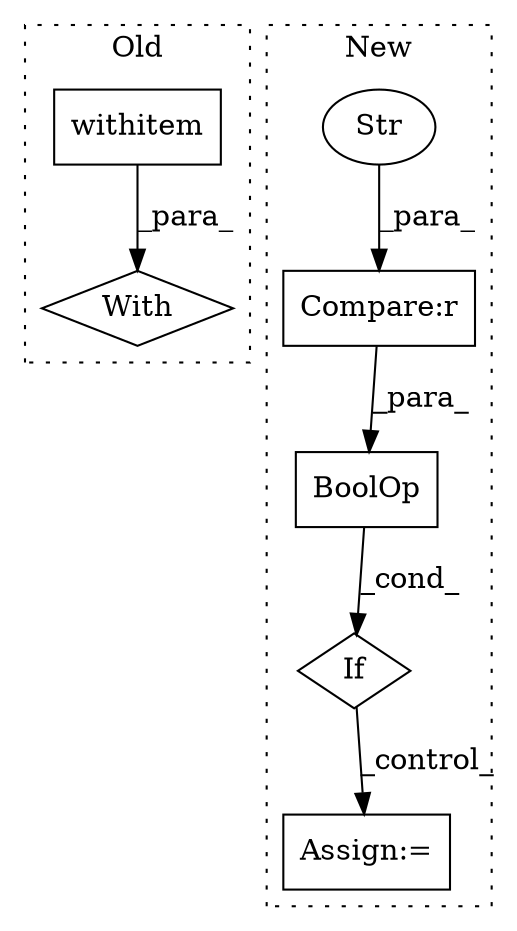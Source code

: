 digraph G {
subgraph cluster0 {
1 [label="withitem" a="49" s="9029" l="6" shape="box"];
3 [label="With" a="39" s="9024,9035" l="5,37" shape="diamond"];
label = "Old";
style="dotted";
}
subgraph cluster1 {
2 [label="BoolOp" a="72" s="8306" l="54" shape="box"];
4 [label="If" a="96" s="8303" l="3" shape="diamond"];
5 [label="Compare:r" a="40" s="8337" l="23" shape="box"];
6 [label="Assign:=" a="68" s="8399" l="3" shape="box"];
7 [label="Str" a="66" s="8337" l="5" shape="ellipse"];
label = "New";
style="dotted";
}
1 -> 3 [label="_para_"];
2 -> 4 [label="_cond_"];
4 -> 6 [label="_control_"];
5 -> 2 [label="_para_"];
7 -> 5 [label="_para_"];
}